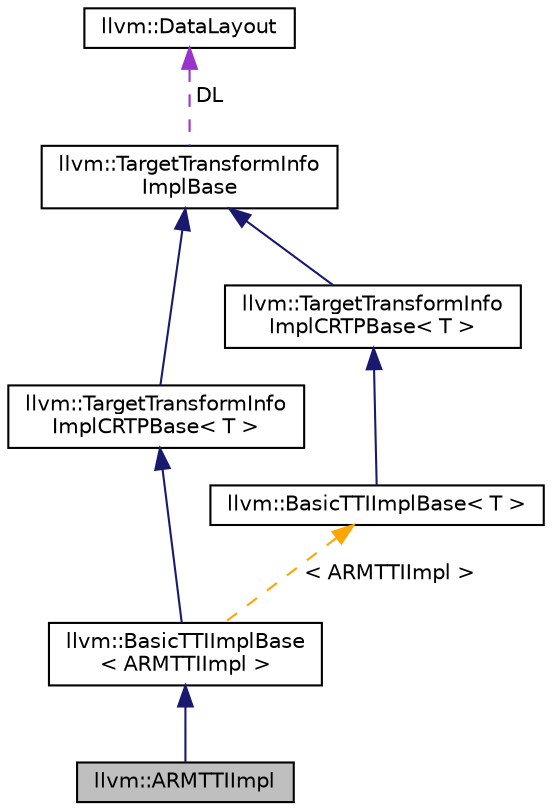 digraph "llvm::ARMTTIImpl"
{
 // LATEX_PDF_SIZE
  bgcolor="transparent";
  edge [fontname="Helvetica",fontsize="10",labelfontname="Helvetica",labelfontsize="10"];
  node [fontname="Helvetica",fontsize="10",shape="box"];
  Node1 [label="llvm::ARMTTIImpl",height=0.2,width=0.4,color="black", fillcolor="grey75", style="filled", fontcolor="black",tooltip=" "];
  Node2 -> Node1 [dir="back",color="midnightblue",fontsize="10",style="solid",fontname="Helvetica"];
  Node2 [label="llvm::BasicTTIImplBase\l\< ARMTTIImpl \>",height=0.2,width=0.4,color="black",URL="$classllvm_1_1BasicTTIImplBase.html",tooltip=" "];
  Node3 -> Node2 [dir="back",color="midnightblue",fontsize="10",style="solid",fontname="Helvetica"];
  Node3 [label="llvm::TargetTransformInfo\lImplCRTPBase\< T \>",height=0.2,width=0.4,color="black",URL="$classllvm_1_1TargetTransformInfoImplCRTPBase.html",tooltip="CRTP base class for use as a mix-in that aids implementing a TargetTransformInfo-compatible class."];
  Node4 -> Node3 [dir="back",color="midnightblue",fontsize="10",style="solid",fontname="Helvetica"];
  Node4 [label="llvm::TargetTransformInfo\lImplBase",height=0.2,width=0.4,color="black",URL="$classllvm_1_1TargetTransformInfoImplBase.html",tooltip="Base class for use as a mix-in that aids implementing a TargetTransformInfo-compatible class."];
  Node5 -> Node4 [dir="back",color="darkorchid3",fontsize="10",style="dashed",label=" DL" ,fontname="Helvetica"];
  Node5 [label="llvm::DataLayout",height=0.2,width=0.4,color="black",URL="$classllvm_1_1DataLayout.html",tooltip="A parsed version of the target data layout string in and methods for querying it."];
  Node6 -> Node2 [dir="back",color="orange",fontsize="10",style="dashed",label=" \< ARMTTIImpl \>" ,fontname="Helvetica"];
  Node6 [label="llvm::BasicTTIImplBase\< T \>",height=0.2,width=0.4,color="black",URL="$classllvm_1_1BasicTTIImplBase.html",tooltip="Base class which can be used to help build a TTI implementation."];
  Node7 -> Node6 [dir="back",color="midnightblue",fontsize="10",style="solid",fontname="Helvetica"];
  Node7 [label="llvm::TargetTransformInfo\lImplCRTPBase\< T \>",height=0.2,width=0.4,color="black",URL="$classllvm_1_1TargetTransformInfoImplCRTPBase.html",tooltip="CRTP base class for use as a mix-in that aids implementing a TargetTransformInfo-compatible class."];
  Node4 -> Node7 [dir="back",color="midnightblue",fontsize="10",style="solid",fontname="Helvetica"];
}
